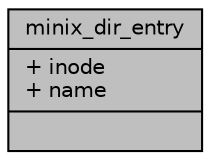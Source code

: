 digraph "minix_dir_entry"
{
 // LATEX_PDF_SIZE
  edge [fontname="Helvetica",fontsize="10",labelfontname="Helvetica",labelfontsize="10"];
  node [fontname="Helvetica",fontsize="10",shape=record];
  Node1 [label="{minix_dir_entry\n|+ inode\l+ name\l|}",height=0.2,width=0.4,color="black", fillcolor="grey75", style="filled", fontcolor="black",tooltip=" "];
}
